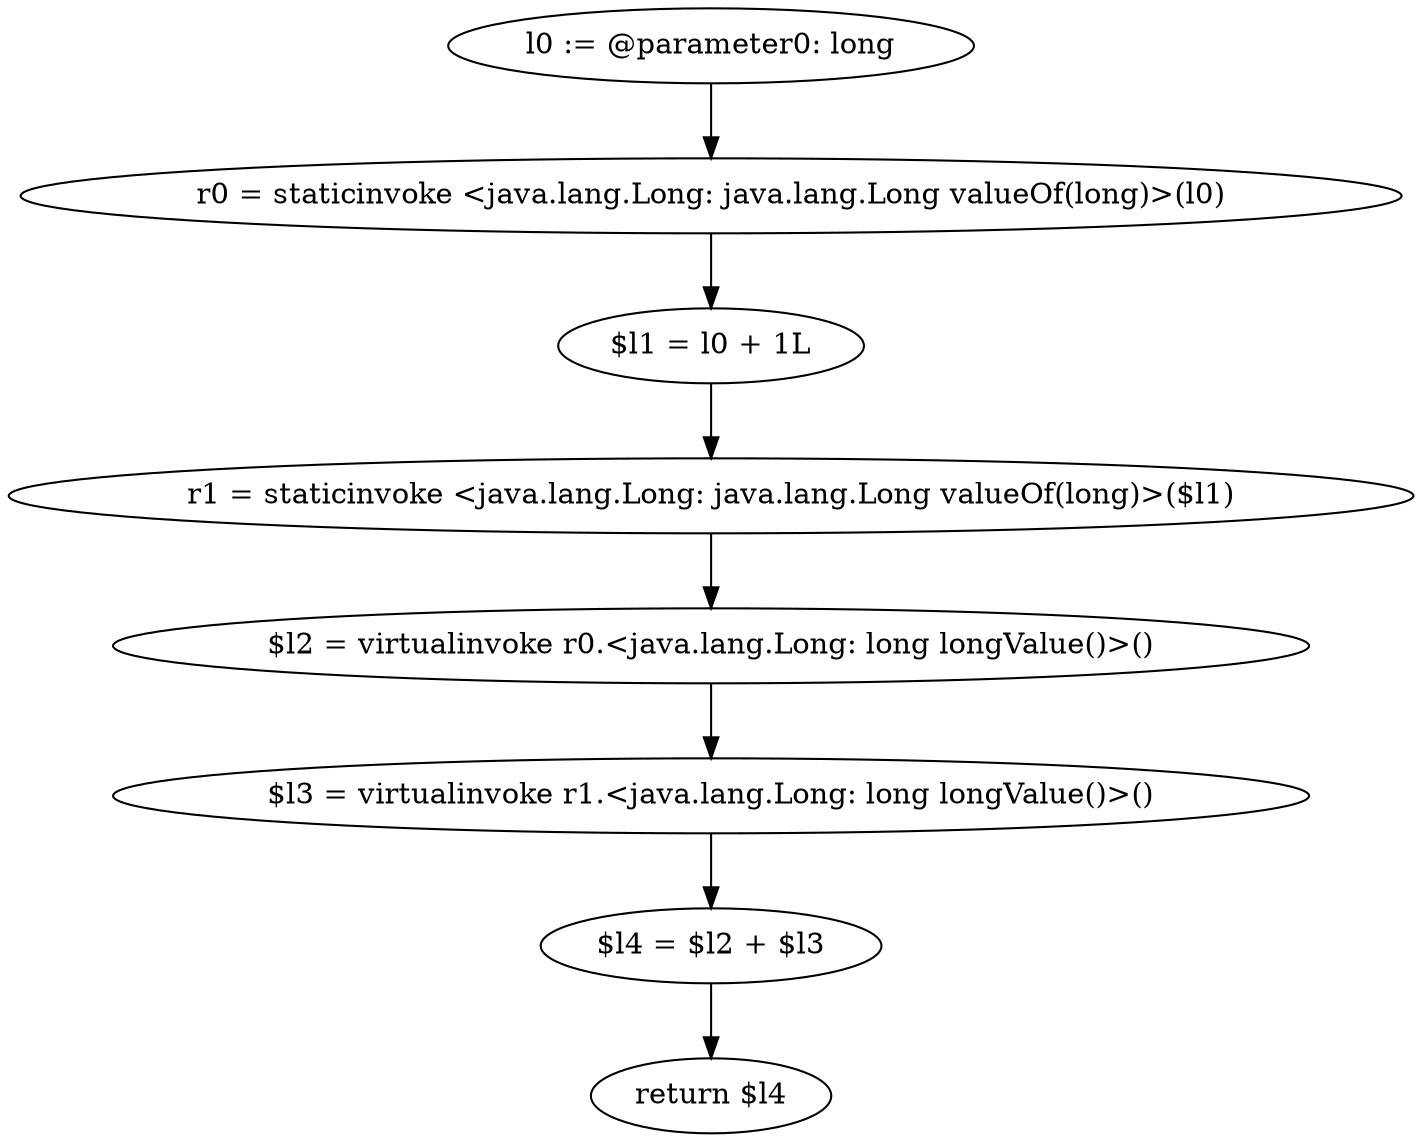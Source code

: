 digraph "unitGraph" {
    "l0 := @parameter0: long"
    "r0 = staticinvoke <java.lang.Long: java.lang.Long valueOf(long)>(l0)"
    "$l1 = l0 + 1L"
    "r1 = staticinvoke <java.lang.Long: java.lang.Long valueOf(long)>($l1)"
    "$l2 = virtualinvoke r0.<java.lang.Long: long longValue()>()"
    "$l3 = virtualinvoke r1.<java.lang.Long: long longValue()>()"
    "$l4 = $l2 + $l3"
    "return $l4"
    "l0 := @parameter0: long"->"r0 = staticinvoke <java.lang.Long: java.lang.Long valueOf(long)>(l0)";
    "r0 = staticinvoke <java.lang.Long: java.lang.Long valueOf(long)>(l0)"->"$l1 = l0 + 1L";
    "$l1 = l0 + 1L"->"r1 = staticinvoke <java.lang.Long: java.lang.Long valueOf(long)>($l1)";
    "r1 = staticinvoke <java.lang.Long: java.lang.Long valueOf(long)>($l1)"->"$l2 = virtualinvoke r0.<java.lang.Long: long longValue()>()";
    "$l2 = virtualinvoke r0.<java.lang.Long: long longValue()>()"->"$l3 = virtualinvoke r1.<java.lang.Long: long longValue()>()";
    "$l3 = virtualinvoke r1.<java.lang.Long: long longValue()>()"->"$l4 = $l2 + $l3";
    "$l4 = $l2 + $l3"->"return $l4";
}
